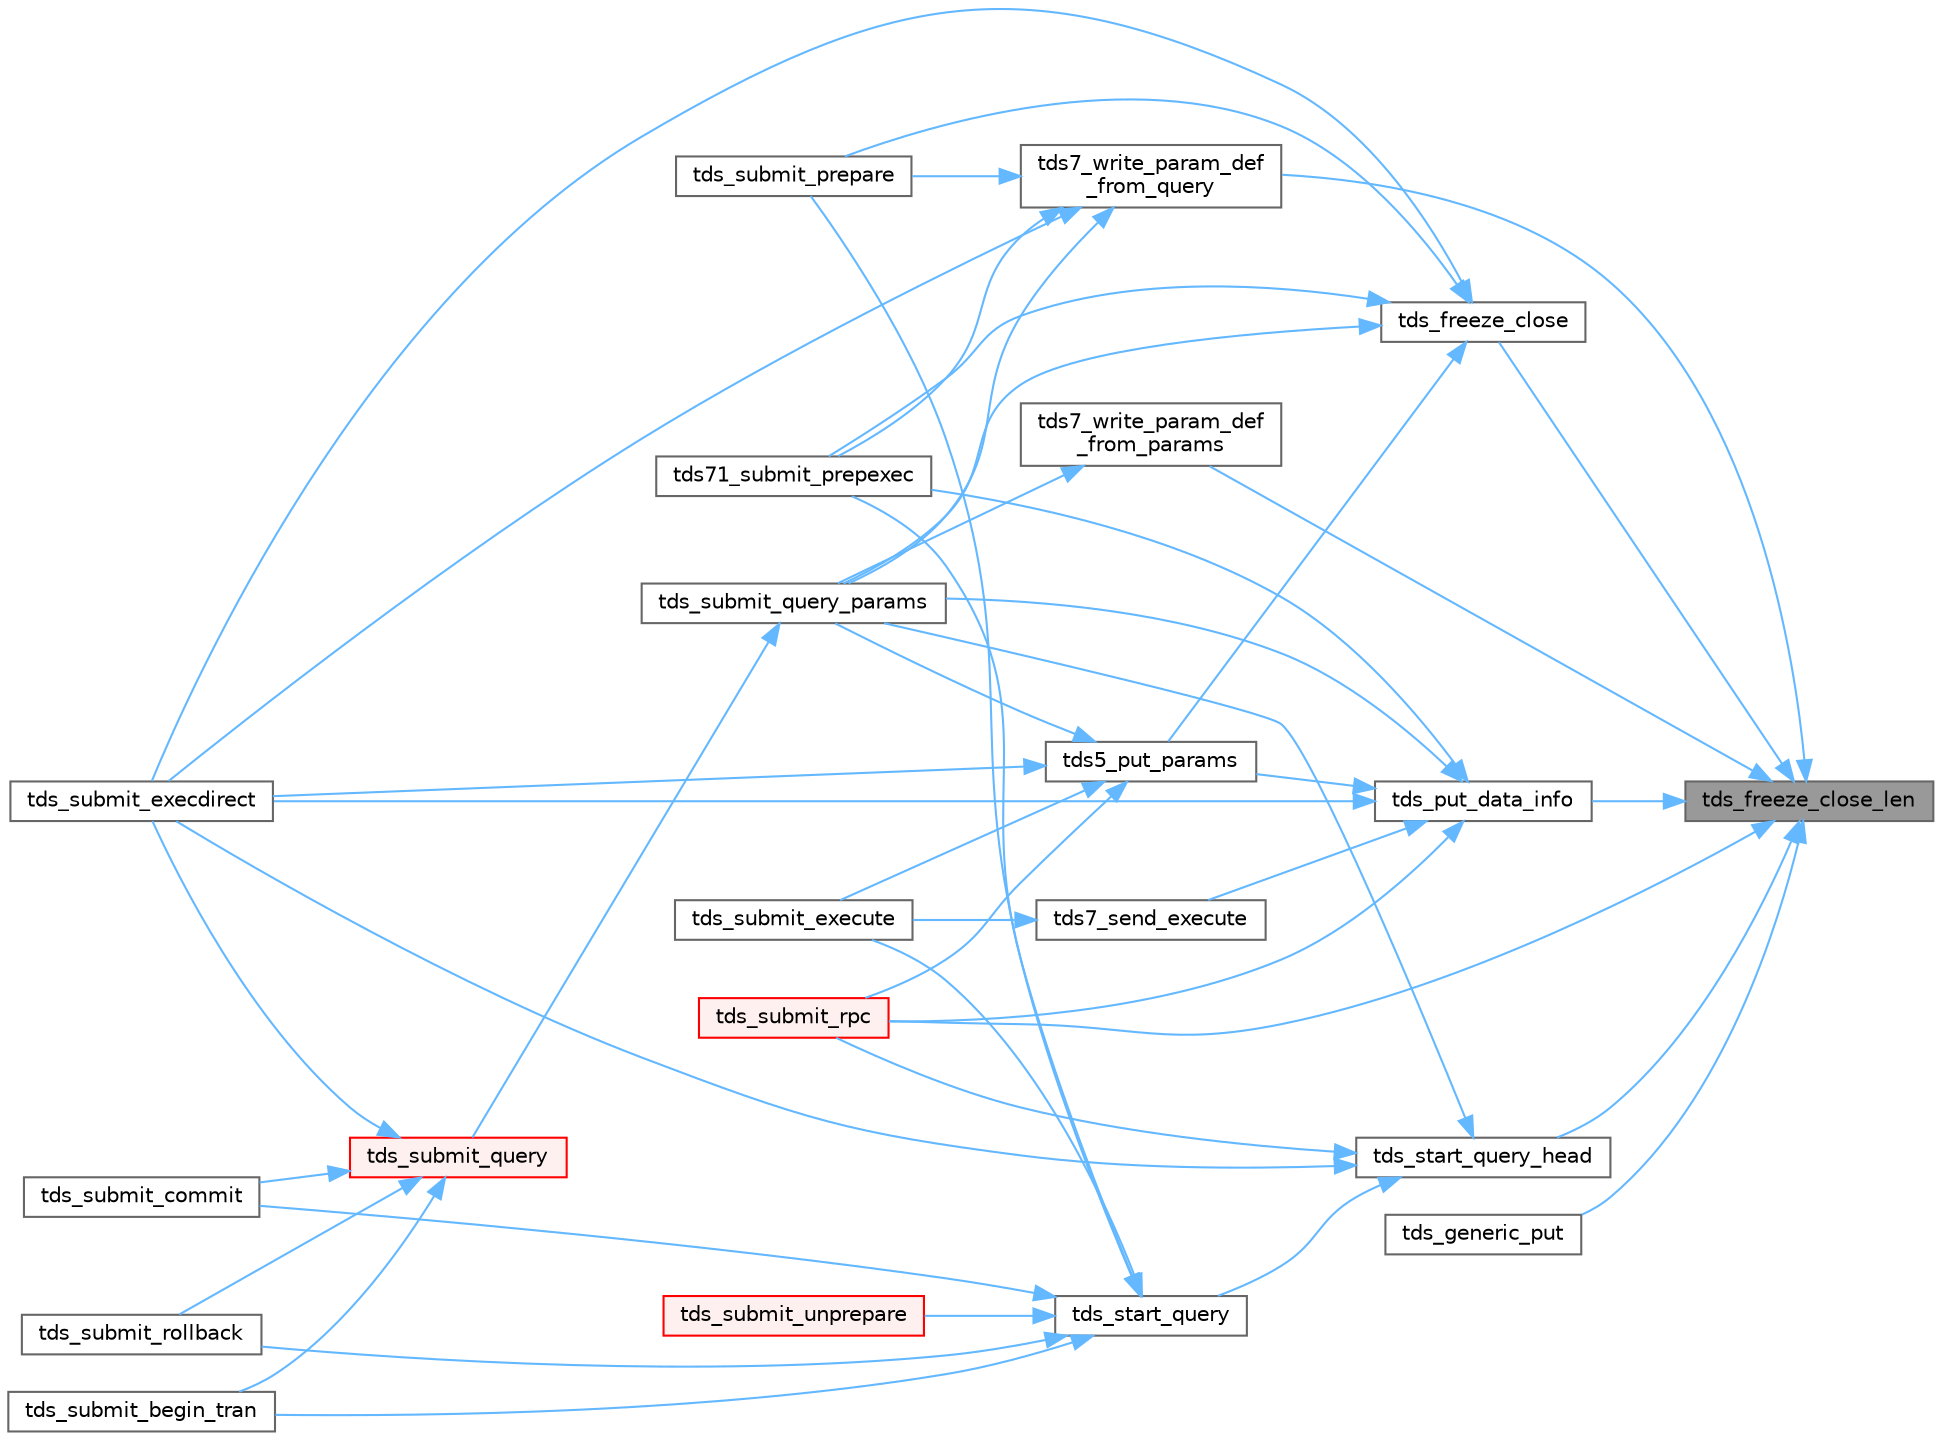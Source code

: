 digraph "tds_freeze_close_len"
{
 // LATEX_PDF_SIZE
  bgcolor="transparent";
  edge [fontname=Helvetica,fontsize=10,labelfontname=Helvetica,labelfontsize=10];
  node [fontname=Helvetica,fontsize=10,shape=box,height=0.2,width=0.4];
  rankdir="RL";
  Node1 [id="Node000001",label="tds_freeze_close_len",height=0.2,width=0.4,color="gray40", fillcolor="grey60", style="filled", fontcolor="black",tooltip="Stop keeping data for this specific freeze."];
  Node1 -> Node2 [id="edge1_Node000001_Node000002",dir="back",color="steelblue1",style="solid",tooltip=" "];
  Node2 [id="Node000002",label="tds7_write_param_def\l_from_params",height=0.2,width=0.4,color="grey40", fillcolor="white", style="filled",URL="$a00578.html#ga6513afd79629f7a928e1d3da9f56dee1",tooltip="Write string with parameters definition, useful for TDS7+."];
  Node2 -> Node3 [id="edge2_Node000002_Node000003",dir="back",color="steelblue1",style="solid",tooltip=" "];
  Node3 [id="Node000003",label="tds_submit_query_params",height=0.2,width=0.4,color="grey40", fillcolor="white", style="filled",URL="$a00578.html#ga95e0fccedc459a4404f496eec74a369a",tooltip="Sends a language string to the database server for processing."];
  Node3 -> Node4 [id="edge3_Node000003_Node000004",dir="back",color="steelblue1",style="solid",tooltip=" "];
  Node4 [id="Node000004",label="tds_submit_query",height=0.2,width=0.4,color="red", fillcolor="#FFF0F0", style="filled",URL="$a00578.html#ga5a29ae7f99d089dc3cea85ec6ee5f3ab",tooltip="Sends a language string to the database server for processing."];
  Node4 -> Node15 [id="edge4_Node000004_Node000015",dir="back",color="steelblue1",style="solid",tooltip=" "];
  Node15 [id="Node000015",label="tds_submit_begin_tran",height=0.2,width=0.4,color="grey40", fillcolor="white", style="filled",URL="$a00578.html#ga7bf3670d3d6dabed469b9eb117298079",tooltip="Send a rollback request."];
  Node4 -> Node16 [id="edge5_Node000004_Node000016",dir="back",color="steelblue1",style="solid",tooltip=" "];
  Node16 [id="Node000016",label="tds_submit_commit",height=0.2,width=0.4,color="grey40", fillcolor="white", style="filled",URL="$a00578.html#ga7d68588fdd0beeae52197a6d6cef8754",tooltip="Send a commit request."];
  Node4 -> Node17 [id="edge6_Node000004_Node000017",dir="back",color="steelblue1",style="solid",tooltip=" "];
  Node17 [id="Node000017",label="tds_submit_execdirect",height=0.2,width=0.4,color="grey40", fillcolor="white", style="filled",URL="$a00578.html#gae603aed795a4c5bb26ab159a11256996",tooltip="Submit a prepared query with parameters."];
  Node4 -> Node24 [id="edge7_Node000004_Node000024",dir="back",color="steelblue1",style="solid",tooltip=" "];
  Node24 [id="Node000024",label="tds_submit_rollback",height=0.2,width=0.4,color="grey40", fillcolor="white", style="filled",URL="$a00578.html#ga7f20f58e43ba5eb916c97c7396395563",tooltip="Send a rollback request."];
  Node1 -> Node25 [id="edge8_Node000001_Node000025",dir="back",color="steelblue1",style="solid",tooltip=" "];
  Node25 [id="Node000025",label="tds7_write_param_def\l_from_query",height=0.2,width=0.4,color="grey40", fillcolor="white", style="filled",URL="$a00578.html#ga24345856c16b15aa3e84459c2f551320",tooltip="Write string with parameters definition, useful for TDS7+."];
  Node25 -> Node26 [id="edge9_Node000025_Node000026",dir="back",color="steelblue1",style="solid",tooltip=" "];
  Node26 [id="Node000026",label="tds71_submit_prepexec",height=0.2,width=0.4,color="grey40", fillcolor="white", style="filled",URL="$a00578.html#ga08877c101704bebe4fa57e0849dc272d",tooltip="Creates a temporary stored procedure in the server and execute it."];
  Node25 -> Node17 [id="edge10_Node000025_Node000017",dir="back",color="steelblue1",style="solid",tooltip=" "];
  Node25 -> Node27 [id="edge11_Node000025_Node000027",dir="back",color="steelblue1",style="solid",tooltip=" "];
  Node27 [id="Node000027",label="tds_submit_prepare",height=0.2,width=0.4,color="grey40", fillcolor="white", style="filled",URL="$a00578.html#ga74eb08c3a1c85be8ac9db428842c8b9d",tooltip="Creates a temporary stored procedure in the server."];
  Node25 -> Node3 [id="edge12_Node000025_Node000003",dir="back",color="steelblue1",style="solid",tooltip=" "];
  Node1 -> Node28 [id="edge13_Node000001_Node000028",dir="back",color="steelblue1",style="solid",tooltip=" "];
  Node28 [id="Node000028",label="tds_freeze_close",height=0.2,width=0.4,color="grey40", fillcolor="white", style="filled",URL="$a00579.html#ga633f62fb8e5310abfa42c02fba9c6500",tooltip="Stop keeping data for this specific freeze."];
  Node28 -> Node29 [id="edge14_Node000028_Node000029",dir="back",color="steelblue1",style="solid",tooltip=" "];
  Node29 [id="Node000029",label="tds5_put_params",height=0.2,width=0.4,color="grey40", fillcolor="white", style="filled",URL="$a00578.html#ga4f1f0a4f77bc4ea1440dfdebc19a157c",tooltip="Send parameters to server."];
  Node29 -> Node17 [id="edge15_Node000029_Node000017",dir="back",color="steelblue1",style="solid",tooltip=" "];
  Node29 -> Node30 [id="edge16_Node000029_Node000030",dir="back",color="steelblue1",style="solid",tooltip=" "];
  Node30 [id="Node000030",label="tds_submit_execute",height=0.2,width=0.4,color="grey40", fillcolor="white", style="filled",URL="$a00578.html#ga3e7b4793c6f799fbc6c174f673bb5b32",tooltip="Sends a previously prepared dynamic statement to the server."];
  Node29 -> Node3 [id="edge17_Node000029_Node000003",dir="back",color="steelblue1",style="solid",tooltip=" "];
  Node29 -> Node31 [id="edge18_Node000029_Node000031",dir="back",color="steelblue1",style="solid",tooltip=" "];
  Node31 [id="Node000031",label="tds_submit_rpc",height=0.2,width=0.4,color="red", fillcolor="#FFF0F0", style="filled",URL="$a00578.html#ga5f071b94ad7889690762dc85646c74ab",tooltip="Calls a RPC from server."];
  Node28 -> Node26 [id="edge19_Node000028_Node000026",dir="back",color="steelblue1",style="solid",tooltip=" "];
  Node28 -> Node17 [id="edge20_Node000028_Node000017",dir="back",color="steelblue1",style="solid",tooltip=" "];
  Node28 -> Node27 [id="edge21_Node000028_Node000027",dir="back",color="steelblue1",style="solid",tooltip=" "];
  Node28 -> Node3 [id="edge22_Node000028_Node000003",dir="back",color="steelblue1",style="solid",tooltip=" "];
  Node1 -> Node33 [id="edge23_Node000001_Node000033",dir="back",color="steelblue1",style="solid",tooltip=" "];
  Node33 [id="Node000033",label="tds_generic_put",height=0.2,width=0.4,color="grey40", fillcolor="white", style="filled",URL="$a00260.html#a84e17808683ba2dd956e811a42e23176",tooltip="Write data to wire."];
  Node1 -> Node34 [id="edge24_Node000001_Node000034",dir="back",color="steelblue1",style="solid",tooltip=" "];
  Node34 [id="Node000034",label="tds_put_data_info",height=0.2,width=0.4,color="grey40", fillcolor="white", style="filled",URL="$a00578.html#gafd74652c4722ddce4d642cc4209449d4",tooltip="Put data information to wire."];
  Node34 -> Node29 [id="edge25_Node000034_Node000029",dir="back",color="steelblue1",style="solid",tooltip=" "];
  Node34 -> Node26 [id="edge26_Node000034_Node000026",dir="back",color="steelblue1",style="solid",tooltip=" "];
  Node34 -> Node35 [id="edge27_Node000034_Node000035",dir="back",color="steelblue1",style="solid",tooltip=" "];
  Node35 [id="Node000035",label="tds7_send_execute",height=0.2,width=0.4,color="grey40", fillcolor="white", style="filled",URL="$a00578.html#ga9f6f25dd405f45e75420e6e084bf2d85",tooltip="Send dynamic request on TDS 7+ to be executed."];
  Node35 -> Node30 [id="edge28_Node000035_Node000030",dir="back",color="steelblue1",style="solid",tooltip=" "];
  Node34 -> Node17 [id="edge29_Node000034_Node000017",dir="back",color="steelblue1",style="solid",tooltip=" "];
  Node34 -> Node3 [id="edge30_Node000034_Node000003",dir="back",color="steelblue1",style="solid",tooltip=" "];
  Node34 -> Node31 [id="edge31_Node000034_Node000031",dir="back",color="steelblue1",style="solid",tooltip=" "];
  Node1 -> Node36 [id="edge32_Node000001_Node000036",dir="back",color="steelblue1",style="solid",tooltip=" "];
  Node36 [id="Node000036",label="tds_start_query_head",height=0.2,width=0.4,color="grey40", fillcolor="white", style="filled",URL="$a00578.html#ga9ad2e6defce530a8778791cce0166ccd",tooltip="Start query packet of a given type."];
  Node36 -> Node37 [id="edge33_Node000036_Node000037",dir="back",color="steelblue1",style="solid",tooltip=" "];
  Node37 [id="Node000037",label="tds_start_query",height=0.2,width=0.4,color="grey40", fillcolor="white", style="filled",URL="$a00578.html#ga0da385231bfa3dc49377e1fb2bea2c07",tooltip="Start query packet of a given type."];
  Node37 -> Node26 [id="edge34_Node000037_Node000026",dir="back",color="steelblue1",style="solid",tooltip=" "];
  Node37 -> Node15 [id="edge35_Node000037_Node000015",dir="back",color="steelblue1",style="solid",tooltip=" "];
  Node37 -> Node16 [id="edge36_Node000037_Node000016",dir="back",color="steelblue1",style="solid",tooltip=" "];
  Node37 -> Node30 [id="edge37_Node000037_Node000030",dir="back",color="steelblue1",style="solid",tooltip=" "];
  Node37 -> Node27 [id="edge38_Node000037_Node000027",dir="back",color="steelblue1",style="solid",tooltip=" "];
  Node37 -> Node24 [id="edge39_Node000037_Node000024",dir="back",color="steelblue1",style="solid",tooltip=" "];
  Node37 -> Node38 [id="edge40_Node000037_Node000038",dir="back",color="steelblue1",style="solid",tooltip=" "];
  Node38 [id="Node000038",label="tds_submit_unprepare",height=0.2,width=0.4,color="red", fillcolor="#FFF0F0", style="filled",URL="$a00578.html#gaf573d8d4d2660c8c27770573fca05ff5",tooltip="Send a unprepare request for a prepared query."];
  Node36 -> Node17 [id="edge41_Node000036_Node000017",dir="back",color="steelblue1",style="solid",tooltip=" "];
  Node36 -> Node3 [id="edge42_Node000036_Node000003",dir="back",color="steelblue1",style="solid",tooltip=" "];
  Node36 -> Node31 [id="edge43_Node000036_Node000031",dir="back",color="steelblue1",style="solid",tooltip=" "];
  Node1 -> Node31 [id="edge44_Node000001_Node000031",dir="back",color="steelblue1",style="solid",tooltip=" "];
}
